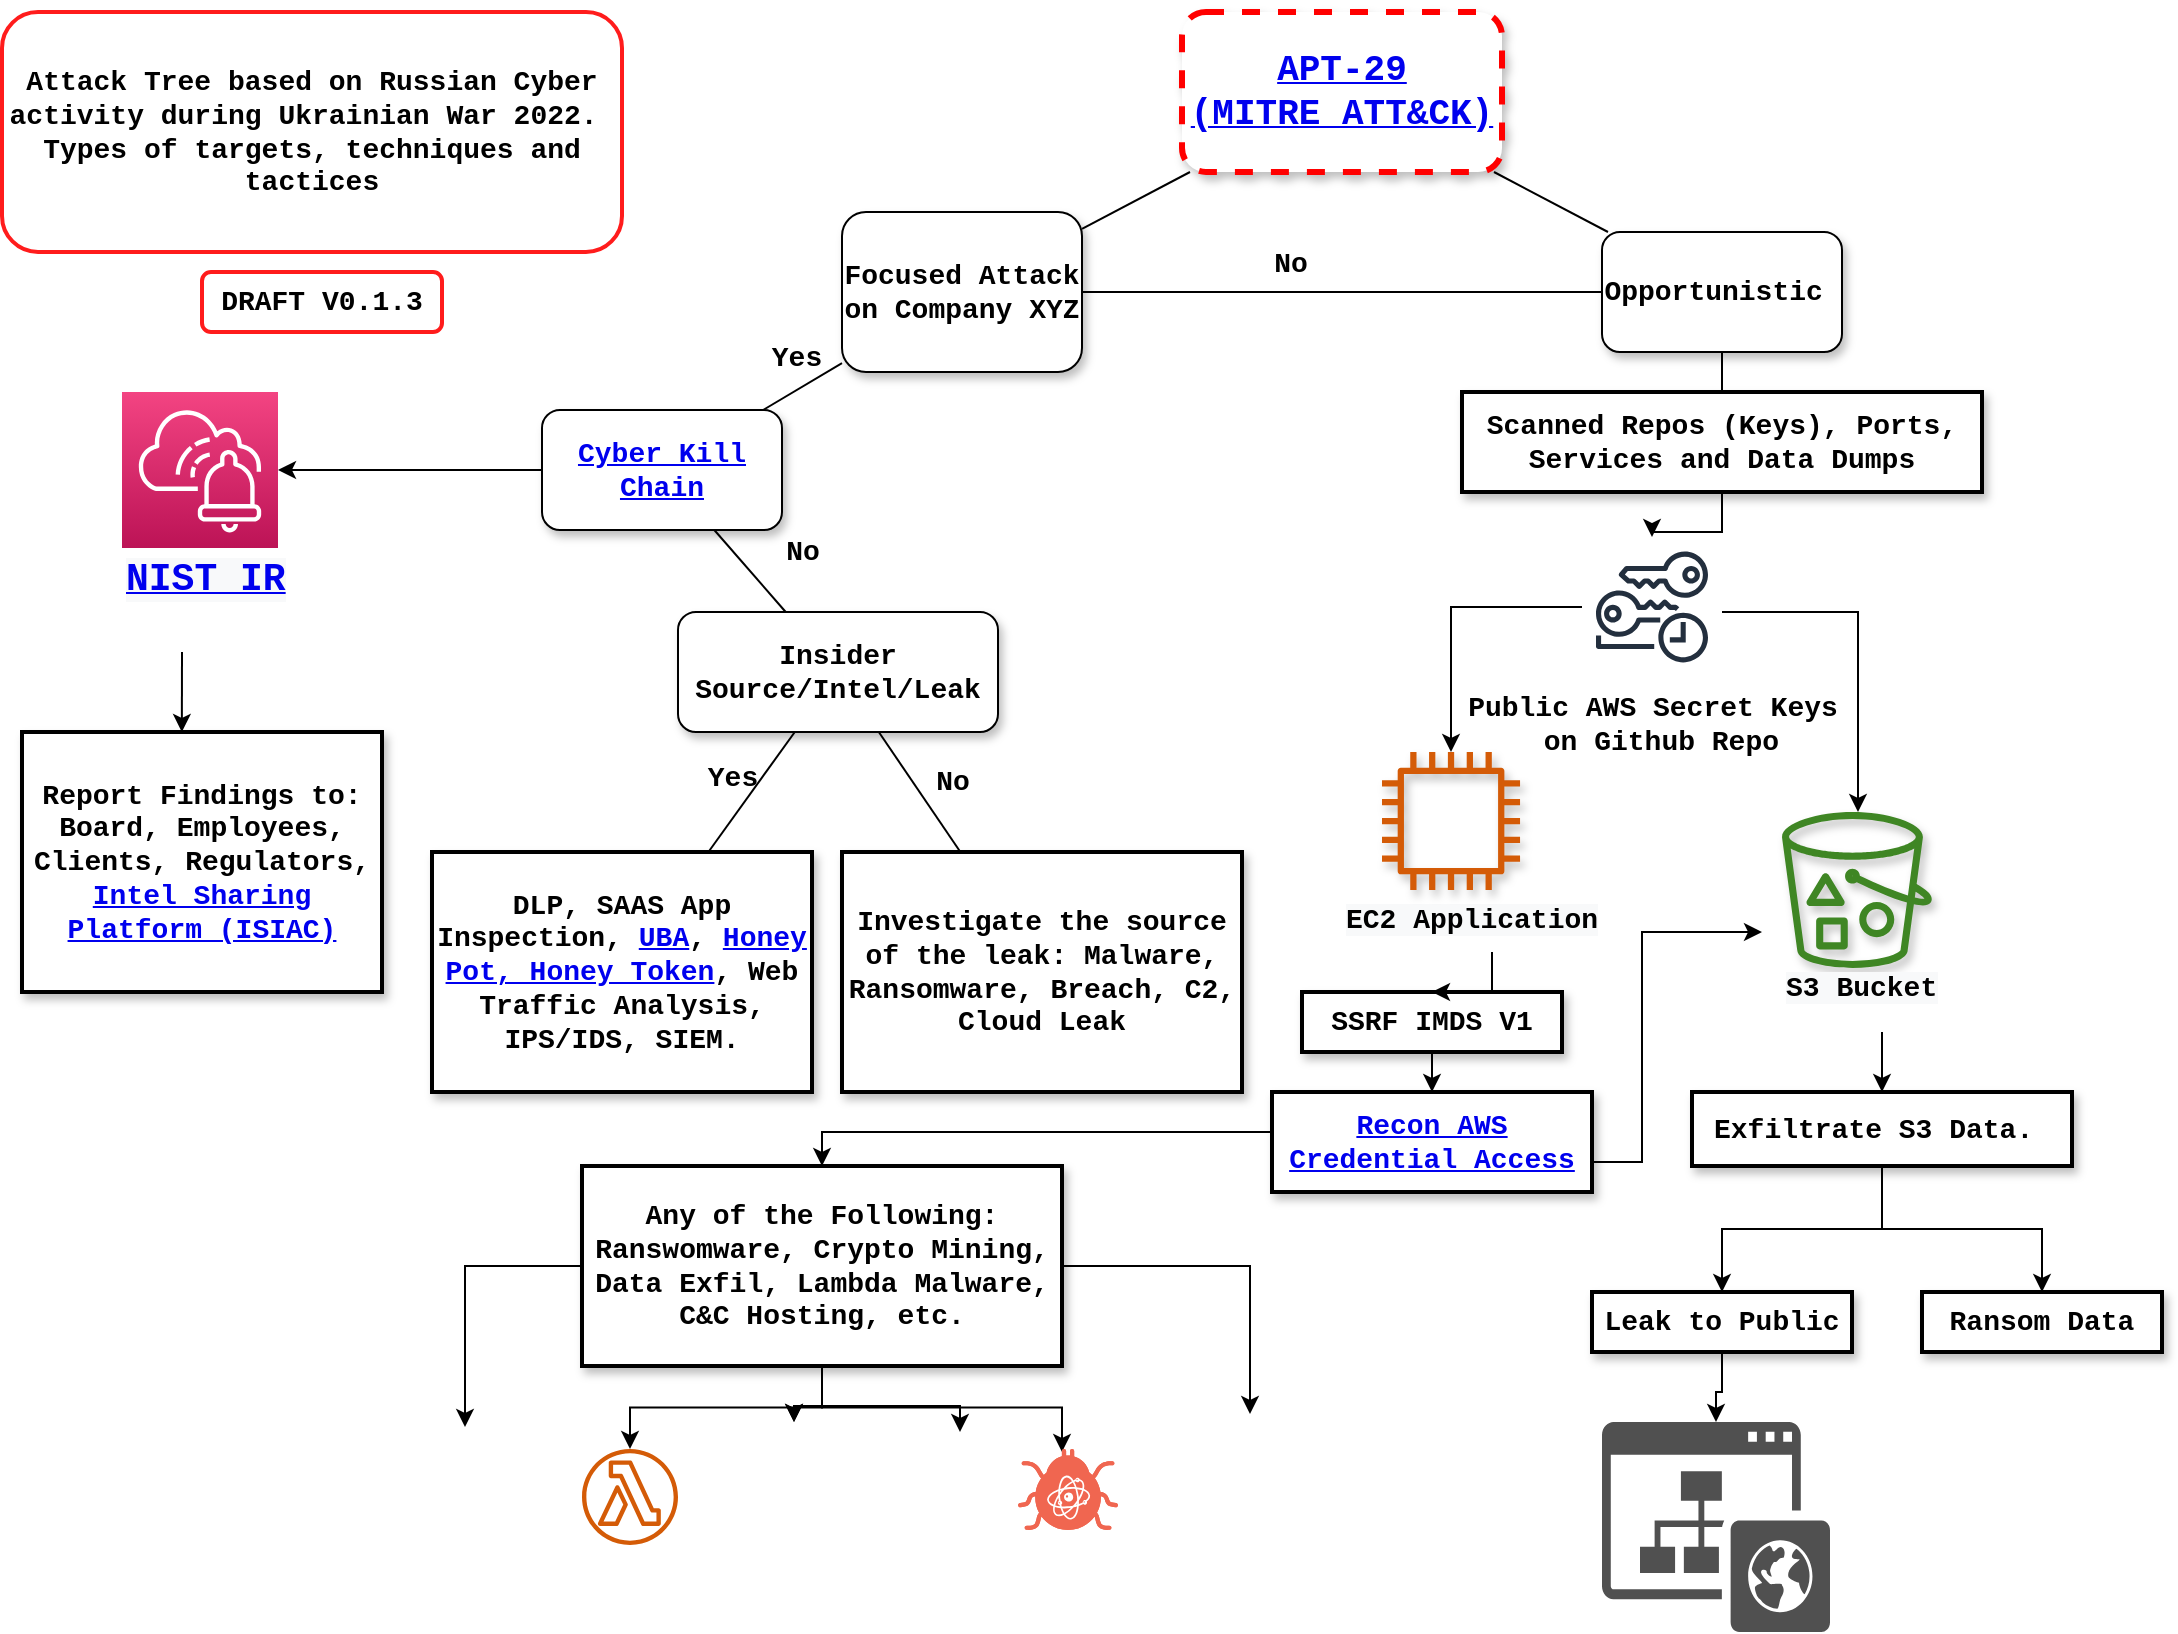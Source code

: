 <mxfile version="18.2.0" type="github">
  <diagram name="Page-1" id="10a91c8b-09ff-31b1-d368-03940ed4cc9e">
    <mxGraphModel dx="1420" dy="1260" grid="1" gridSize="10" guides="1" tooltips="1" connect="1" arrows="1" fold="1" page="1" pageScale="1" pageWidth="1100" pageHeight="850" background="none" math="0" shadow="0">
      <root>
        <mxCell id="0" />
        <mxCell id="1" parent="0" />
        <mxCell id="62893188c0fa7362-1" value="&lt;a href=&quot;https://attack.mitre.org/groups/G0016&quot; style=&quot;font-size: 18px;&quot;&gt;APT-29 &lt;br style=&quot;font-size: 18px;&quot;&gt;(MITRE ATT&amp;amp;CK)&lt;/a&gt;" style="whiteSpace=wrap;html=1;rounded=1;shadow=1;labelBackgroundColor=none;strokeWidth=3;fontFamily=Courier New;fontSize=18;align=center;fontStyle=1;strokeColor=#FF0000;dashed=1;" parent="1" vertex="1">
          <mxGeometry x="600" y="20" width="160" height="80" as="geometry" />
        </mxCell>
        <mxCell id="62893188c0fa7362-2" value="&lt;span style=&quot;font-size: 14px;&quot;&gt;Focused Attack on Company XYZ&lt;/span&gt;" style="whiteSpace=wrap;html=1;rounded=1;shadow=1;labelBackgroundColor=none;strokeWidth=1;fontFamily=Courier New;fontSize=14;align=center;fontStyle=1" parent="1" vertex="1">
          <mxGeometry x="430" y="120" width="120" height="80" as="geometry" />
        </mxCell>
        <mxCell id="62893188c0fa7362-3" value="&lt;span style=&quot;font-size: 14px;&quot;&gt;Opportunistic&amp;nbsp;&lt;/span&gt;" style="whiteSpace=wrap;html=1;rounded=1;shadow=1;labelBackgroundColor=none;strokeWidth=1;fontFamily=Courier New;fontSize=14;align=center;fontStyle=1" parent="1" vertex="1">
          <mxGeometry x="810" y="130" width="120" height="60" as="geometry" />
        </mxCell>
        <mxCell id="62893188c0fa7362-4" value="" style="rounded=0;html=1;labelBackgroundColor=none;startArrow=none;startFill=0;startSize=5;endArrow=none;endFill=0;endSize=5;jettySize=auto;orthogonalLoop=1;strokeWidth=1;fontFamily=Courier New;fontSize=14;fontStyle=1" parent="1" source="62893188c0fa7362-1" target="62893188c0fa7362-3" edge="1">
          <mxGeometry x="-0.3" y="13" relative="1" as="geometry">
            <mxPoint as="offset" />
          </mxGeometry>
        </mxCell>
        <mxCell id="62893188c0fa7362-5" value="" style="rounded=0;html=1;labelBackgroundColor=none;startArrow=none;startFill=0;startSize=5;endArrow=none;endFill=0;endSize=5;jettySize=auto;orthogonalLoop=1;strokeWidth=1;fontFamily=Courier New;fontSize=14;fontStyle=1" parent="1" source="62893188c0fa7362-1" target="62893188c0fa7362-2" edge="1">
          <mxGeometry x="-0.359" y="-11" relative="1" as="geometry">
            <mxPoint as="offset" />
          </mxGeometry>
        </mxCell>
        <mxCell id="MK2UA-36ZD0nFeq-ao1X-53" style="edgeStyle=orthogonalEdgeStyle;rounded=0;orthogonalLoop=1;jettySize=auto;html=1;fontFamily=Comic Sans MS;fontSize=19;fontColor=default;" edge="1" parent="1" source="62893188c0fa7362-8" target="MK2UA-36ZD0nFeq-ao1X-52">
          <mxGeometry relative="1" as="geometry" />
        </mxCell>
        <mxCell id="62893188c0fa7362-8" value="&lt;a href=&quot;https://www.lockheedmartin.com/en-us/capabilities/cyber/cyber-kill-chain.html&quot; style=&quot;font-size: 14px;&quot;&gt;Cyber Kill Chain&lt;/a&gt;" style="whiteSpace=wrap;html=1;rounded=1;shadow=1;labelBackgroundColor=none;strokeWidth=1;fontFamily=Courier New;fontSize=14;align=center;fontStyle=1" parent="1" vertex="1">
          <mxGeometry x="280" y="219" width="120" height="60" as="geometry" />
        </mxCell>
        <mxCell id="MK2UA-36ZD0nFeq-ao1X-41" style="edgeStyle=orthogonalEdgeStyle;rounded=0;orthogonalLoop=1;jettySize=auto;html=1;fontFamily=Comic Sans MS;fontSize=18;" edge="1" parent="1" source="62893188c0fa7362-10" target="MK2UA-36ZD0nFeq-ao1X-30">
          <mxGeometry relative="1" as="geometry" />
        </mxCell>
        <mxCell id="62893188c0fa7362-10" value="&lt;span style=&quot;font-size: 14px;&quot;&gt;Scanned Repos (Keys), Ports, Services and Data Dumps&lt;br style=&quot;font-size: 14px;&quot;&gt;&lt;/span&gt;" style="whiteSpace=wrap;html=1;rounded=0;shadow=1;labelBackgroundColor=none;strokeWidth=2;fontFamily=Courier New;fontSize=14;align=center;fontStyle=1" parent="1" vertex="1">
          <mxGeometry x="740" y="210" width="260" height="50" as="geometry" />
        </mxCell>
        <mxCell id="62893188c0fa7362-13" value="&lt;span style=&quot;font-size: 14px;&quot;&gt;Insider Source/Intel/Leak&lt;/span&gt;" style="whiteSpace=wrap;html=1;rounded=1;shadow=1;labelBackgroundColor=none;strokeWidth=1;fontFamily=Courier New;fontSize=14;align=center;fontStyle=1" parent="1" vertex="1">
          <mxGeometry x="348" y="320" width="160" height="60" as="geometry" />
        </mxCell>
        <mxCell id="62893188c0fa7362-14" value="Yes" style="rounded=0;html=1;labelBackgroundColor=none;startArrow=none;startFill=0;startSize=5;endArrow=none;endFill=0;endSize=5;jettySize=auto;orthogonalLoop=1;strokeWidth=1;fontFamily=Courier New;fontSize=14;fontStyle=1" parent="1" source="62893188c0fa7362-2" target="62893188c0fa7362-8" edge="1">
          <mxGeometry x="-0.2" y="-14" relative="1" as="geometry">
            <mxPoint as="offset" />
          </mxGeometry>
        </mxCell>
        <mxCell id="62893188c0fa7362-15" value="No" style="rounded=0;html=1;labelBackgroundColor=none;startArrow=none;startFill=0;startSize=5;endArrow=none;endFill=0;endSize=5;jettySize=auto;orthogonalLoop=1;strokeWidth=1;fontFamily=Courier New;fontSize=14;fontStyle=1;entryX=0;entryY=0.5;entryDx=0;entryDy=0;" parent="1" source="62893188c0fa7362-2" target="62893188c0fa7362-3" edge="1">
          <mxGeometry x="-0.2" y="14" relative="1" as="geometry">
            <mxPoint as="offset" />
            <mxPoint x="575" y="280" as="targetPoint" />
          </mxGeometry>
        </mxCell>
        <mxCell id="62893188c0fa7362-16" value="" style="rounded=0;html=1;labelBackgroundColor=none;startArrow=none;startFill=0;startSize=5;endArrow=none;endFill=0;endSize=5;jettySize=auto;orthogonalLoop=1;strokeWidth=1;fontFamily=Courier New;fontSize=14;fontStyle=1" parent="1" source="62893188c0fa7362-3" target="62893188c0fa7362-10" edge="1">
          <mxGeometry x="-0.261" y="-13" relative="1" as="geometry">
            <mxPoint as="offset" />
          </mxGeometry>
        </mxCell>
        <mxCell id="62893188c0fa7362-19" value="No" style="rounded=0;html=1;labelBackgroundColor=none;startArrow=none;startFill=0;startSize=5;endArrow=none;endFill=0;endSize=5;jettySize=auto;orthogonalLoop=1;strokeWidth=1;fontFamily=Courier New;fontSize=14;fontStyle=1" parent="1" source="62893188c0fa7362-8" target="62893188c0fa7362-13" edge="1">
          <mxGeometry x="0.365" y="26" relative="1" as="geometry">
            <mxPoint as="offset" />
          </mxGeometry>
        </mxCell>
        <mxCell id="62893188c0fa7362-22" value="DLP, SAAS App Inspection, &lt;a href=&quot;https://www.varonis.com/blog/user-entity-behavior-analytics-ueba&quot; style=&quot;font-size: 14px;&quot;&gt;UBA&lt;/a&gt;, &lt;a href=&quot;https://canarytokens.org/&quot; style=&quot;font-size: 14px;&quot;&gt;Honey Pot, Honey Token&lt;/a&gt;, Web Traffic Analysis, IPS/IDS, SIEM." style="whiteSpace=wrap;html=1;rounded=0;shadow=1;labelBackgroundColor=none;strokeWidth=2;fontFamily=Courier New;fontSize=14;align=center;fontStyle=1" parent="1" vertex="1">
          <mxGeometry x="225" y="440" width="190" height="120" as="geometry" />
        </mxCell>
        <mxCell id="62893188c0fa7362-23" value="&lt;span style=&quot;font-size: 14px;&quot;&gt;Investigate the source of the leak: Malware, Ransomware, Breach, C2, Cloud Leak&lt;/span&gt;" style="whiteSpace=wrap;html=1;rounded=0;shadow=1;labelBackgroundColor=none;strokeWidth=2;fontFamily=Courier New;fontSize=14;align=center;fontStyle=1" parent="1" vertex="1">
          <mxGeometry x="430" y="440" width="200" height="120" as="geometry" />
        </mxCell>
        <mxCell id="62893188c0fa7362-26" value="Yes" style="rounded=0;html=1;labelBackgroundColor=none;startArrow=none;startFill=0;startSize=5;endArrow=none;endFill=0;endSize=5;jettySize=auto;orthogonalLoop=1;strokeWidth=1;fontFamily=Courier New;fontSize=14;fontStyle=1" parent="1" source="62893188c0fa7362-13" target="62893188c0fa7362-22" edge="1">
          <mxGeometry x="0.003" y="-12" relative="1" as="geometry">
            <mxPoint as="offset" />
          </mxGeometry>
        </mxCell>
        <mxCell id="62893188c0fa7362-27" value="No" style="rounded=0;html=1;labelBackgroundColor=none;startArrow=none;startFill=0;startSize=5;endArrow=none;endFill=0;endSize=5;jettySize=auto;orthogonalLoop=1;strokeWidth=1;fontFamily=Courier New;fontSize=14;fontStyle=1" parent="1" source="62893188c0fa7362-13" target="62893188c0fa7362-23" edge="1">
          <mxGeometry x="0.137" y="16" relative="1" as="geometry">
            <mxPoint as="offset" />
          </mxGeometry>
        </mxCell>
        <mxCell id="MK2UA-36ZD0nFeq-ao1X-2" value="&lt;span style=&quot;font-size: 14px;&quot;&gt;Attack Tree based on Russian Cyber activity during Ukrainian War 2022.&amp;nbsp;&lt;br style=&quot;font-size: 14px;&quot;&gt;Types of targets, techniques and tactices&lt;br style=&quot;font-size: 14px;&quot;&gt;&lt;/span&gt;" style="rounded=1;whiteSpace=wrap;html=1;strokeColor=#FF1C1C;strokeWidth=2;fontSize=14;fontStyle=1;fontFamily=Courier New;" vertex="1" parent="1">
          <mxGeometry x="10" y="20" width="310" height="120" as="geometry" />
        </mxCell>
        <mxCell id="MK2UA-36ZD0nFeq-ao1X-3" value="DRAFT V0.1.3" style="rounded=1;whiteSpace=wrap;html=1;fontSize=14;strokeColor=#FF1C1C;strokeWidth=2;fontStyle=1;fontFamily=Courier New;" vertex="1" parent="1">
          <mxGeometry x="110" y="150" width="120" height="30" as="geometry" />
        </mxCell>
        <mxCell id="MK2UA-36ZD0nFeq-ao1X-4" value="Report Findings to: Board, Employees, Clients, Regulators, &lt;a href=&quot;https://www.fsisac.com/intelligenceexchange&quot; style=&quot;font-size: 14px;&quot;&gt;Intel Sharing Platform (ISIAC)&lt;/a&gt;" style="whiteSpace=wrap;html=1;rounded=0;shadow=1;labelBackgroundColor=none;strokeWidth=2;fontFamily=Courier New;fontSize=14;align=center;fontStyle=1" vertex="1" parent="1">
          <mxGeometry x="20" y="380" width="180" height="130" as="geometry" />
        </mxCell>
        <mxCell id="MK2UA-36ZD0nFeq-ao1X-21" style="edgeStyle=orthogonalEdgeStyle;rounded=0;orthogonalLoop=1;jettySize=auto;html=1;fontFamily=Comic Sans MS;fontSize=18;" edge="1" parent="1" source="MK2UA-36ZD0nFeq-ao1X-17" target="MK2UA-36ZD0nFeq-ao1X-18">
          <mxGeometry relative="1" as="geometry" />
        </mxCell>
        <mxCell id="MK2UA-36ZD0nFeq-ao1X-22" style="edgeStyle=orthogonalEdgeStyle;rounded=0;orthogonalLoop=1;jettySize=auto;html=1;entryX=0.5;entryY=0;entryDx=0;entryDy=0;fontFamily=Comic Sans MS;fontSize=18;" edge="1" parent="1" source="MK2UA-36ZD0nFeq-ao1X-17" target="MK2UA-36ZD0nFeq-ao1X-19">
          <mxGeometry relative="1" as="geometry" />
        </mxCell>
        <mxCell id="MK2UA-36ZD0nFeq-ao1X-17" value="Exfiltrate S3 Data.&amp;nbsp;" style="whiteSpace=wrap;html=1;fontSize=14;fontFamily=Courier New;rounded=0;shadow=1;labelBackgroundColor=none;strokeWidth=2;fontStyle=1;" vertex="1" parent="1">
          <mxGeometry x="855" y="560" width="190" height="37" as="geometry" />
        </mxCell>
        <mxCell id="MK2UA-36ZD0nFeq-ao1X-77" value="" style="edgeStyle=orthogonalEdgeStyle;rounded=0;orthogonalLoop=1;jettySize=auto;html=1;fontFamily=Comic Sans MS;fontSize=19;fontColor=default;" edge="1" parent="1" source="MK2UA-36ZD0nFeq-ao1X-18" target="MK2UA-36ZD0nFeq-ao1X-75">
          <mxGeometry relative="1" as="geometry" />
        </mxCell>
        <mxCell id="MK2UA-36ZD0nFeq-ao1X-18" value="Leak to Public" style="whiteSpace=wrap;html=1;fontSize=14;fontFamily=Courier New;rounded=0;shadow=1;labelBackgroundColor=none;strokeWidth=2;fontStyle=1;" vertex="1" parent="1">
          <mxGeometry x="805" y="660" width="130" height="30" as="geometry" />
        </mxCell>
        <mxCell id="MK2UA-36ZD0nFeq-ao1X-19" value="Ransom Data" style="whiteSpace=wrap;html=1;fontSize=14;fontFamily=Courier New;rounded=0;shadow=1;labelBackgroundColor=none;strokeWidth=2;fontStyle=1;" vertex="1" parent="1">
          <mxGeometry x="970" y="660" width="120" height="30" as="geometry" />
        </mxCell>
        <mxCell id="MK2UA-36ZD0nFeq-ao1X-42" style="edgeStyle=orthogonalEdgeStyle;rounded=0;orthogonalLoop=1;jettySize=auto;html=1;fontFamily=Comic Sans MS;fontSize=18;" edge="1" parent="1" source="MK2UA-36ZD0nFeq-ao1X-30" target="MK2UA-36ZD0nFeq-ao1X-33">
          <mxGeometry relative="1" as="geometry" />
        </mxCell>
        <mxCell id="MK2UA-36ZD0nFeq-ao1X-45" style="edgeStyle=orthogonalEdgeStyle;rounded=0;orthogonalLoop=1;jettySize=auto;html=1;fontFamily=Comic Sans MS;fontSize=18;" edge="1" parent="1" source="MK2UA-36ZD0nFeq-ao1X-30" target="MK2UA-36ZD0nFeq-ao1X-29">
          <mxGeometry relative="1" as="geometry">
            <Array as="points">
              <mxPoint x="938" y="320" />
            </Array>
          </mxGeometry>
        </mxCell>
        <mxCell id="MK2UA-36ZD0nFeq-ao1X-30" value="&lt;span style=&quot;color: rgb(0, 0, 0); font-family: &amp;quot;Courier New&amp;quot;; font-size: 14px; font-weight: 700;&quot;&gt;Public AWS Secret Keys&lt;br&gt;&amp;nbsp;on Github Repo&lt;/span&gt;" style="sketch=0;outlineConnect=0;fontColor=#232F3E;gradientColor=none;strokeColor=#232F3E;fillColor=#ffffff;dashed=0;verticalLabelPosition=bottom;verticalAlign=top;align=center;html=1;fontSize=12;fontStyle=0;aspect=fixed;shape=mxgraph.aws4.resourceIcon;resIcon=mxgraph.aws4.temporary_security_credential;fontFamily=Comic Sans MS;" vertex="1" parent="1">
          <mxGeometry x="800" y="282.5" width="70" height="70" as="geometry" />
        </mxCell>
        <mxCell id="MK2UA-36ZD0nFeq-ao1X-37" value="" style="group" vertex="1" connectable="0" parent="1">
          <mxGeometry x="900" y="420" width="100" height="110" as="geometry" />
        </mxCell>
        <mxCell id="MK2UA-36ZD0nFeq-ao1X-29" value="" style="sketch=0;outlineConnect=0;fontColor=#232F3E;gradientColor=none;fillColor=#3F8624;strokeColor=none;dashed=0;verticalLabelPosition=bottom;verticalAlign=top;align=center;html=1;fontSize=12;fontStyle=0;aspect=fixed;pointerEvents=1;shape=mxgraph.aws4.bucket_with_objects;fontFamily=Comic Sans MS;shadow=1;" vertex="1" parent="MK2UA-36ZD0nFeq-ao1X-37">
          <mxGeometry width="75" height="78" as="geometry" />
        </mxCell>
        <mxCell id="MK2UA-36ZD0nFeq-ao1X-35" value="&lt;meta charset=&quot;utf-8&quot;&gt;&lt;span style=&quot;color: rgb(0, 0, 0); font-family: &amp;quot;Courier New&amp;quot;; font-size: 14px; font-style: normal; font-variant-ligatures: normal; font-variant-caps: normal; font-weight: 700; letter-spacing: normal; orphans: 2; text-align: center; text-indent: 0px; text-transform: none; widows: 2; word-spacing: 0px; -webkit-text-stroke-width: 0px; background-color: rgb(248, 249, 250); text-decoration-thickness: initial; text-decoration-style: initial; text-decoration-color: initial; float: none; display: inline !important;&quot;&gt;S3 Bucket&lt;/span&gt;" style="text;whiteSpace=wrap;html=1;fontSize=18;fontFamily=Comic Sans MS;shadow=1;" vertex="1" parent="MK2UA-36ZD0nFeq-ao1X-37">
          <mxGeometry y="69.259" width="100" height="40.741" as="geometry" />
        </mxCell>
        <mxCell id="MK2UA-36ZD0nFeq-ao1X-38" value="" style="group" vertex="1" connectable="0" parent="1">
          <mxGeometry x="680" y="390" width="150" height="100" as="geometry" />
        </mxCell>
        <mxCell id="MK2UA-36ZD0nFeq-ao1X-27" value="&lt;meta charset=&quot;utf-8&quot;&gt;&lt;span style=&quot;color: rgb(0, 0, 0); font-family: &amp;quot;Courier New&amp;quot;; font-size: 14px; font-style: normal; font-variant-ligatures: normal; font-variant-caps: normal; font-weight: 700; letter-spacing: normal; orphans: 2; text-align: center; text-indent: 0px; text-transform: none; widows: 2; word-spacing: 0px; -webkit-text-stroke-width: 0px; background-color: rgb(248, 249, 250); text-decoration-thickness: initial; text-decoration-style: initial; text-decoration-color: initial; float: none; display: inline !important;&quot;&gt;EC2 Application&lt;/span&gt;" style="text;whiteSpace=wrap;html=1;fontSize=18;fontFamily=Comic Sans MS;shadow=1;" vertex="1" parent="MK2UA-36ZD0nFeq-ao1X-38">
          <mxGeometry y="64.602" width="150" height="35.398" as="geometry" />
        </mxCell>
        <mxCell id="MK2UA-36ZD0nFeq-ao1X-33" value="" style="sketch=0;outlineConnect=0;fontColor=#232F3E;gradientColor=none;fillColor=#D45B07;strokeColor=none;dashed=0;verticalLabelPosition=bottom;verticalAlign=top;align=center;html=1;fontSize=12;fontStyle=0;aspect=fixed;pointerEvents=1;shape=mxgraph.aws4.instance2;fontFamily=Comic Sans MS;shadow=1;" vertex="1" parent="MK2UA-36ZD0nFeq-ao1X-38">
          <mxGeometry x="20" width="69.027" height="69.027" as="geometry" />
        </mxCell>
        <mxCell id="MK2UA-36ZD0nFeq-ao1X-48" style="edgeStyle=orthogonalEdgeStyle;rounded=0;orthogonalLoop=1;jettySize=auto;html=1;fontFamily=Comic Sans MS;fontSize=18;" edge="1" parent="1" source="MK2UA-36ZD0nFeq-ao1X-35" target="MK2UA-36ZD0nFeq-ao1X-17">
          <mxGeometry relative="1" as="geometry" />
        </mxCell>
        <mxCell id="MK2UA-36ZD0nFeq-ao1X-54" style="edgeStyle=orthogonalEdgeStyle;rounded=0;orthogonalLoop=1;jettySize=auto;html=1;entryX=0.444;entryY=0;entryDx=0;entryDy=0;entryPerimeter=0;fontFamily=Comic Sans MS;fontSize=19;fontColor=default;" edge="1" parent="1" target="MK2UA-36ZD0nFeq-ao1X-4">
          <mxGeometry relative="1" as="geometry">
            <mxPoint x="100" y="340" as="sourcePoint" />
            <Array as="points">
              <mxPoint x="100" y="340" />
            </Array>
          </mxGeometry>
        </mxCell>
        <mxCell id="MK2UA-36ZD0nFeq-ao1X-55" value="" style="group" vertex="1" connectable="0" parent="1">
          <mxGeometry x="70" y="210" width="110" height="115" as="geometry" />
        </mxCell>
        <mxCell id="MK2UA-36ZD0nFeq-ao1X-51" value="&lt;meta charset=&quot;utf-8&quot;&gt;&lt;a style=&quot;font-family: &amp;quot;Courier New&amp;quot;; font-size: 19px; font-style: normal; font-variant-ligatures: normal; font-variant-caps: normal; font-weight: 700; letter-spacing: normal; orphans: 2; text-align: center; text-indent: 0px; text-transform: none; widows: 2; word-spacing: 0px; -webkit-text-stroke-width: 0px; background-color: rgb(248, 249, 250);&quot; href=&quot;https://nvlpubs.nist.gov/nistpubs/specialpublications/nist.sp.800-61r2.pdf&quot;&gt;NIST IR&lt;/a&gt;" style="text;whiteSpace=wrap;html=1;fontSize=19;fontFamily=Comic Sans MS;fontColor=default;" vertex="1" parent="MK2UA-36ZD0nFeq-ao1X-55">
          <mxGeometry y="75" width="110" height="40" as="geometry" />
        </mxCell>
        <mxCell id="MK2UA-36ZD0nFeq-ao1X-52" value="" style="sketch=0;points=[[0,0,0],[0.25,0,0],[0.5,0,0],[0.75,0,0],[1,0,0],[0,1,0],[0.25,1,0],[0.5,1,0],[0.75,1,0],[1,1,0],[0,0.25,0],[0,0.5,0],[0,0.75,0],[1,0.25,0],[1,0.5,0],[1,0.75,0]];points=[[0,0,0],[0.25,0,0],[0.5,0,0],[0.75,0,0],[1,0,0],[0,1,0],[0.25,1,0],[0.5,1,0],[0.75,1,0],[1,1,0],[0,0.25,0],[0,0.5,0],[0,0.75,0],[1,0.25,0],[1,0.5,0],[1,0.75,0]];outlineConnect=0;fontColor=#232F3E;gradientColor=#F34482;gradientDirection=north;fillColor=#BC1356;strokeColor=#ffffff;dashed=0;verticalLabelPosition=bottom;verticalAlign=top;align=center;html=1;fontSize=12;fontStyle=0;aspect=fixed;shape=mxgraph.aws4.resourceIcon;resIcon=mxgraph.aws4.systems_manager_incident_manager;shadow=0;fontFamily=Comic Sans MS;" vertex="1" parent="MK2UA-36ZD0nFeq-ao1X-55">
          <mxGeometry width="78" height="78" as="geometry" />
        </mxCell>
        <mxCell id="MK2UA-36ZD0nFeq-ao1X-73" style="edgeStyle=orthogonalEdgeStyle;rounded=0;orthogonalLoop=1;jettySize=auto;html=1;fontFamily=Comic Sans MS;fontSize=19;fontColor=default;" edge="1" parent="1" source="MK2UA-36ZD0nFeq-ao1X-56" target="MK2UA-36ZD0nFeq-ao1X-59">
          <mxGeometry relative="1" as="geometry" />
        </mxCell>
        <mxCell id="MK2UA-36ZD0nFeq-ao1X-56" value="SSRF IMDS V1" style="whiteSpace=wrap;html=1;fontSize=14;fontFamily=Courier New;rounded=0;shadow=1;labelBackgroundColor=none;strokeWidth=2;fontStyle=1;" vertex="1" parent="1">
          <mxGeometry x="660" y="510" width="130" height="30" as="geometry" />
        </mxCell>
        <mxCell id="MK2UA-36ZD0nFeq-ao1X-63" value="" style="edgeStyle=orthogonalEdgeStyle;rounded=0;orthogonalLoop=1;jettySize=auto;html=1;fontFamily=Comic Sans MS;fontSize=19;fontColor=default;" edge="1" parent="1" source="MK2UA-36ZD0nFeq-ao1X-59" target="MK2UA-36ZD0nFeq-ao1X-61">
          <mxGeometry relative="1" as="geometry">
            <Array as="points">
              <mxPoint x="420" y="580" />
            </Array>
          </mxGeometry>
        </mxCell>
        <mxCell id="MK2UA-36ZD0nFeq-ao1X-64" style="edgeStyle=orthogonalEdgeStyle;rounded=0;orthogonalLoop=1;jettySize=auto;html=1;fontFamily=Comic Sans MS;fontSize=19;fontColor=default;" edge="1" parent="1" source="MK2UA-36ZD0nFeq-ao1X-59">
          <mxGeometry relative="1" as="geometry">
            <mxPoint x="890" y="480" as="targetPoint" />
            <Array as="points">
              <mxPoint x="830" y="595" />
              <mxPoint x="830" y="480" />
            </Array>
          </mxGeometry>
        </mxCell>
        <mxCell id="MK2UA-36ZD0nFeq-ao1X-59" value="&lt;a href=&quot;https://rhinosecuritylabs.com/aws/pacu-open-source-aws-exploitation-framework/&quot;&gt;Recon AWS Credential Access&lt;/a&gt;" style="whiteSpace=wrap;html=1;fontSize=14;fontFamily=Courier New;rounded=0;shadow=1;labelBackgroundColor=none;strokeWidth=2;fontStyle=1;" vertex="1" parent="1">
          <mxGeometry x="645" y="560" width="160" height="50" as="geometry" />
        </mxCell>
        <mxCell id="MK2UA-36ZD0nFeq-ao1X-78" value="" style="edgeStyle=orthogonalEdgeStyle;rounded=0;orthogonalLoop=1;jettySize=auto;html=1;fontFamily=Comic Sans MS;fontSize=19;fontColor=default;" edge="1" parent="1" source="MK2UA-36ZD0nFeq-ao1X-61" target="MK2UA-36ZD0nFeq-ao1X-68">
          <mxGeometry relative="1" as="geometry" />
        </mxCell>
        <mxCell id="MK2UA-36ZD0nFeq-ao1X-79" value="" style="edgeStyle=orthogonalEdgeStyle;rounded=0;orthogonalLoop=1;jettySize=auto;html=1;fontFamily=Comic Sans MS;fontSize=19;fontColor=default;" edge="1" parent="1" source="MK2UA-36ZD0nFeq-ao1X-61" target="MK2UA-36ZD0nFeq-ao1X-68">
          <mxGeometry relative="1" as="geometry" />
        </mxCell>
        <mxCell id="MK2UA-36ZD0nFeq-ao1X-80" style="edgeStyle=orthogonalEdgeStyle;rounded=0;orthogonalLoop=1;jettySize=auto;html=1;fontFamily=Comic Sans MS;fontSize=19;fontColor=default;" edge="1" parent="1" source="MK2UA-36ZD0nFeq-ao1X-61" target="MK2UA-36ZD0nFeq-ao1X-65">
          <mxGeometry relative="1" as="geometry" />
        </mxCell>
        <mxCell id="MK2UA-36ZD0nFeq-ao1X-82" style="edgeStyle=orthogonalEdgeStyle;rounded=0;orthogonalLoop=1;jettySize=auto;html=1;fontFamily=Comic Sans MS;fontSize=19;fontColor=default;" edge="1" parent="1" source="MK2UA-36ZD0nFeq-ao1X-61" target="MK2UA-36ZD0nFeq-ao1X-67">
          <mxGeometry relative="1" as="geometry" />
        </mxCell>
        <mxCell id="MK2UA-36ZD0nFeq-ao1X-84" style="edgeStyle=orthogonalEdgeStyle;rounded=0;orthogonalLoop=1;jettySize=auto;html=1;entryX=0.44;entryY=0.037;entryDx=0;entryDy=0;entryPerimeter=0;fontFamily=Comic Sans MS;fontSize=19;fontColor=default;" edge="1" parent="1" source="MK2UA-36ZD0nFeq-ao1X-61" target="MK2UA-36ZD0nFeq-ao1X-66">
          <mxGeometry relative="1" as="geometry" />
        </mxCell>
        <mxCell id="MK2UA-36ZD0nFeq-ao1X-85" style="edgeStyle=orthogonalEdgeStyle;rounded=0;orthogonalLoop=1;jettySize=auto;html=1;fontFamily=Comic Sans MS;fontSize=19;fontColor=default;" edge="1" parent="1" source="MK2UA-36ZD0nFeq-ao1X-61" target="MK2UA-36ZD0nFeq-ao1X-83">
          <mxGeometry relative="1" as="geometry" />
        </mxCell>
        <mxCell id="MK2UA-36ZD0nFeq-ao1X-88" style="edgeStyle=orthogonalEdgeStyle;rounded=0;orthogonalLoop=1;jettySize=auto;html=1;entryX=0.5;entryY=0;entryDx=0;entryDy=0;fontFamily=Comic Sans MS;fontSize=19;fontColor=default;" edge="1" parent="1" source="MK2UA-36ZD0nFeq-ao1X-61" target="MK2UA-36ZD0nFeq-ao1X-87">
          <mxGeometry relative="1" as="geometry" />
        </mxCell>
        <mxCell id="MK2UA-36ZD0nFeq-ao1X-61" value="Any of the Following: Ranswomware, Crypto Mining, Data Exfil, Lambda Malware, C&amp;amp;C Hosting, etc." style="whiteSpace=wrap;html=1;fontSize=14;fontFamily=Courier New;rounded=0;shadow=1;labelBackgroundColor=none;strokeWidth=2;fontStyle=1;" vertex="1" parent="1">
          <mxGeometry x="300" y="597" width="240" height="100" as="geometry" />
        </mxCell>
        <mxCell id="MK2UA-36ZD0nFeq-ao1X-65" value="" style="shape=image;html=1;verticalAlign=top;verticalLabelPosition=bottom;labelBackgroundColor=#ffffff;imageAspect=0;aspect=fixed;image=https://cdn4.iconfinder.com/data/icons/thin-line-icons-for-seo-and-development-1/64/seo_bug_search-128.png;shadow=0;dashed=1;sketch=0;fontFamily=Comic Sans MS;fontSize=19;fontColor=default;strokeColor=#FF0000;strokeWidth=3;fillColor=none;gradientColor=#FF0080;gradientDirection=east;" vertex="1" parent="1">
          <mxGeometry x="450" y="730" width="78" height="78" as="geometry" />
        </mxCell>
        <mxCell id="MK2UA-36ZD0nFeq-ao1X-66" value="" style="verticalLabelPosition=bottom;sketch=0;html=1;fillColor=#F06650;strokeColor=#ffffff;verticalAlign=top;align=center;points=[];pointerEvents=1;shape=mxgraph.cisco_safe.compositeIcon;bgIcon=threat3;resIcon=mxgraph.cisco_safe.threat.threat_c2;shadow=0;dashed=1;fontFamily=Comic Sans MS;fontSize=19;fontColor=default;" vertex="1" parent="1">
          <mxGeometry x="518" y="738.5" width="50" height="40.5" as="geometry" />
        </mxCell>
        <mxCell id="MK2UA-36ZD0nFeq-ao1X-67" value="" style="sketch=0;outlineConnect=0;fontColor=#232F3E;gradientColor=none;fillColor=#D45B07;strokeColor=none;dashed=0;verticalLabelPosition=bottom;verticalAlign=top;align=center;html=1;fontSize=12;fontStyle=0;aspect=fixed;pointerEvents=1;shape=mxgraph.aws4.lambda_function;shadow=0;fontFamily=Comic Sans MS;" vertex="1" parent="1">
          <mxGeometry x="300" y="738.5" width="48" height="48" as="geometry" />
        </mxCell>
        <mxCell id="MK2UA-36ZD0nFeq-ao1X-68" value="" style="shape=image;html=1;verticalAlign=top;verticalLabelPosition=bottom;labelBackgroundColor=#ffffff;imageAspect=0;aspect=fixed;image=https://cdn3.iconfinder.com/data/icons/fintech-icon/128/02_Bitcoin_Chipset-128.png;shadow=0;dashed=1;sketch=0;fontFamily=Comic Sans MS;fontSize=19;fontColor=default;strokeColor=#FF0000;strokeWidth=3;fillColor=none;gradientColor=#FF0080;gradientDirection=east;" vertex="1" parent="1">
          <mxGeometry x="362" y="725" width="88" height="88" as="geometry" />
        </mxCell>
        <mxCell id="MK2UA-36ZD0nFeq-ao1X-70" style="edgeStyle=orthogonalEdgeStyle;rounded=0;orthogonalLoop=1;jettySize=auto;html=1;fontFamily=Comic Sans MS;fontSize=19;fontColor=default;" edge="1" parent="1" source="MK2UA-36ZD0nFeq-ao1X-27" target="MK2UA-36ZD0nFeq-ao1X-56">
          <mxGeometry relative="1" as="geometry" />
        </mxCell>
        <mxCell id="MK2UA-36ZD0nFeq-ao1X-75" value="" style="sketch=0;pointerEvents=1;shadow=0;dashed=0;html=1;strokeColor=none;fillColor=#505050;labelPosition=center;verticalLabelPosition=bottom;verticalAlign=top;outlineConnect=0;align=center;shape=mxgraph.office.sites.website_public;fontFamily=Comic Sans MS;fontSize=19;fontColor=default;" vertex="1" parent="1">
          <mxGeometry x="810" y="725" width="114" height="105" as="geometry" />
        </mxCell>
        <mxCell id="MK2UA-36ZD0nFeq-ao1X-76" value="" style="shape=image;verticalLabelPosition=bottom;labelBackgroundColor=default;verticalAlign=top;aspect=fixed;imageAspect=0;image=https://academy.avast.com/hs-fs/hubfs/New_Avast_Academy/What%20Is%20the%20Dark%20Web/What-is-Dark-web-01-refresh.png?width=1320&amp;name=What-is-Dark-web-01-refresh.png;" vertex="1" parent="1">
          <mxGeometry x="960" y="712.27" width="125" height="113.46" as="geometry" />
        </mxCell>
        <mxCell id="MK2UA-36ZD0nFeq-ao1X-83" value="" style="shape=image;verticalLabelPosition=bottom;labelBackgroundColor=default;verticalAlign=top;aspect=fixed;imageAspect=0;image=https://info.varonis.com/hubfs/Imported_Blog_Media/c2-hacking-hero-1.png;clipPath=inset(0% 33.33% 0% 33.33% round 49%);" vertex="1" parent="1">
          <mxGeometry x="200" y="727.5" width="83" height="83" as="geometry" />
        </mxCell>
        <mxCell id="MK2UA-36ZD0nFeq-ao1X-87" value="" style="shape=image;verticalLabelPosition=bottom;labelBackgroundColor=default;verticalAlign=top;aspect=fixed;imageAspect=0;image=https://cdn-icons-png.flaticon.com/512/2943/2943443.png;" vertex="1" parent="1">
          <mxGeometry x="588" y="721" width="92" height="92" as="geometry" />
        </mxCell>
      </root>
    </mxGraphModel>
  </diagram>
</mxfile>
